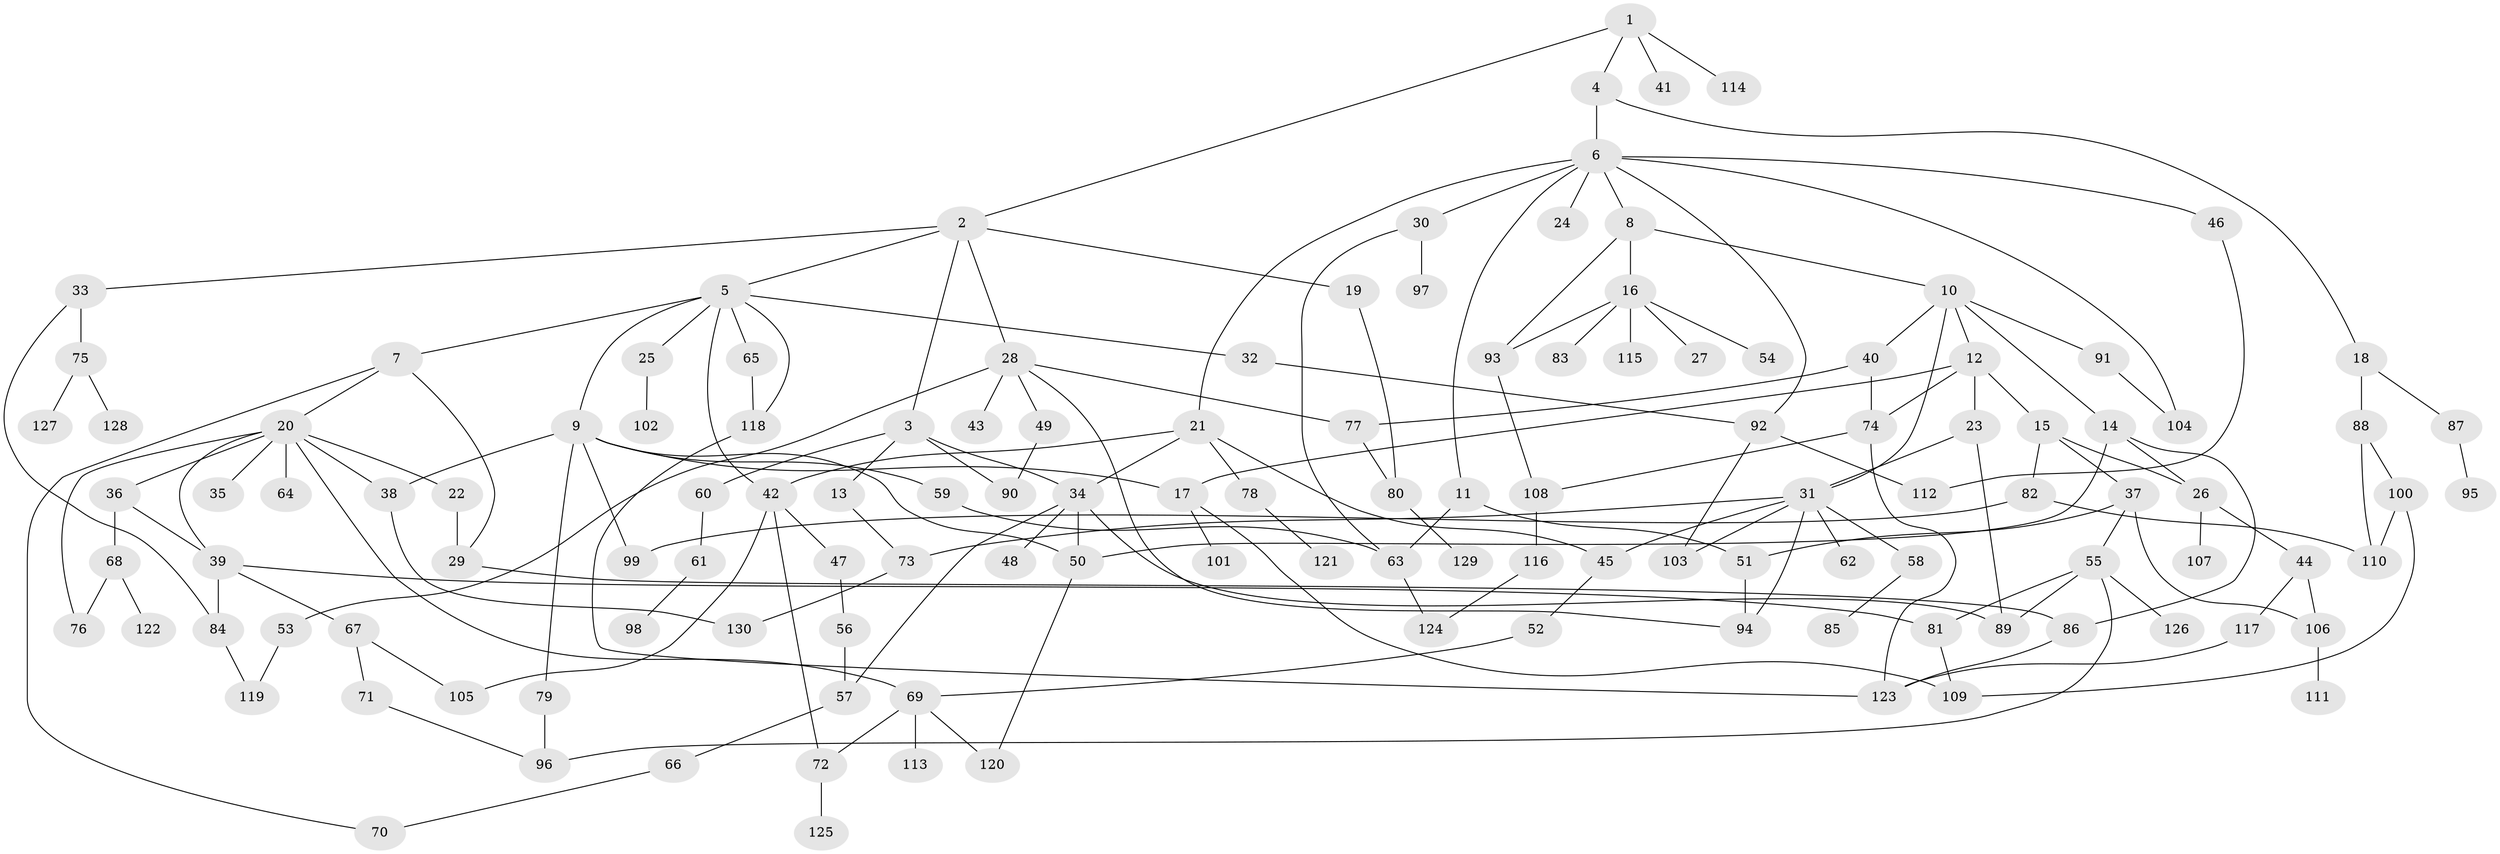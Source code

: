 // Generated by graph-tools (version 1.1) at 2025/49/03/09/25 03:49:23]
// undirected, 130 vertices, 183 edges
graph export_dot {
graph [start="1"]
  node [color=gray90,style=filled];
  1;
  2;
  3;
  4;
  5;
  6;
  7;
  8;
  9;
  10;
  11;
  12;
  13;
  14;
  15;
  16;
  17;
  18;
  19;
  20;
  21;
  22;
  23;
  24;
  25;
  26;
  27;
  28;
  29;
  30;
  31;
  32;
  33;
  34;
  35;
  36;
  37;
  38;
  39;
  40;
  41;
  42;
  43;
  44;
  45;
  46;
  47;
  48;
  49;
  50;
  51;
  52;
  53;
  54;
  55;
  56;
  57;
  58;
  59;
  60;
  61;
  62;
  63;
  64;
  65;
  66;
  67;
  68;
  69;
  70;
  71;
  72;
  73;
  74;
  75;
  76;
  77;
  78;
  79;
  80;
  81;
  82;
  83;
  84;
  85;
  86;
  87;
  88;
  89;
  90;
  91;
  92;
  93;
  94;
  95;
  96;
  97;
  98;
  99;
  100;
  101;
  102;
  103;
  104;
  105;
  106;
  107;
  108;
  109;
  110;
  111;
  112;
  113;
  114;
  115;
  116;
  117;
  118;
  119;
  120;
  121;
  122;
  123;
  124;
  125;
  126;
  127;
  128;
  129;
  130;
  1 -- 2;
  1 -- 4;
  1 -- 41;
  1 -- 114;
  2 -- 3;
  2 -- 5;
  2 -- 19;
  2 -- 28;
  2 -- 33;
  3 -- 13;
  3 -- 60;
  3 -- 90;
  3 -- 34;
  4 -- 6;
  4 -- 18;
  5 -- 7;
  5 -- 9;
  5 -- 25;
  5 -- 32;
  5 -- 42;
  5 -- 65;
  5 -- 118;
  6 -- 8;
  6 -- 11;
  6 -- 21;
  6 -- 24;
  6 -- 30;
  6 -- 46;
  6 -- 104;
  6 -- 92;
  7 -- 20;
  7 -- 29;
  7 -- 70;
  8 -- 10;
  8 -- 16;
  8 -- 93;
  9 -- 17;
  9 -- 38;
  9 -- 59;
  9 -- 79;
  9 -- 50;
  9 -- 99;
  10 -- 12;
  10 -- 14;
  10 -- 40;
  10 -- 91;
  10 -- 31;
  11 -- 51;
  11 -- 63;
  12 -- 15;
  12 -- 23;
  12 -- 74;
  12 -- 17;
  13 -- 73;
  14 -- 50;
  14 -- 86;
  14 -- 26;
  15 -- 26;
  15 -- 37;
  15 -- 82;
  16 -- 27;
  16 -- 54;
  16 -- 83;
  16 -- 93;
  16 -- 115;
  17 -- 101;
  17 -- 109;
  18 -- 87;
  18 -- 88;
  19 -- 80;
  20 -- 22;
  20 -- 35;
  20 -- 36;
  20 -- 39;
  20 -- 64;
  20 -- 76;
  20 -- 38;
  20 -- 69;
  21 -- 34;
  21 -- 45;
  21 -- 78;
  21 -- 42;
  22 -- 29;
  23 -- 31;
  23 -- 89;
  25 -- 102;
  26 -- 44;
  26 -- 107;
  28 -- 43;
  28 -- 49;
  28 -- 53;
  28 -- 94;
  28 -- 77;
  29 -- 86;
  30 -- 63;
  30 -- 97;
  31 -- 58;
  31 -- 62;
  31 -- 73;
  31 -- 103;
  31 -- 94;
  31 -- 45;
  32 -- 92;
  33 -- 75;
  33 -- 84;
  34 -- 48;
  34 -- 57;
  34 -- 89;
  34 -- 50;
  36 -- 68;
  36 -- 39;
  37 -- 55;
  37 -- 106;
  37 -- 51;
  38 -- 130;
  39 -- 67;
  39 -- 84;
  39 -- 81;
  40 -- 74;
  40 -- 77;
  42 -- 47;
  42 -- 105;
  42 -- 72;
  44 -- 117;
  44 -- 106;
  45 -- 52;
  46 -- 112;
  47 -- 56;
  49 -- 90;
  50 -- 120;
  51 -- 94;
  52 -- 69;
  53 -- 119;
  55 -- 81;
  55 -- 126;
  55 -- 96;
  55 -- 89;
  56 -- 57;
  57 -- 66;
  58 -- 85;
  59 -- 63;
  60 -- 61;
  61 -- 98;
  63 -- 124;
  65 -- 118;
  66 -- 70;
  67 -- 71;
  67 -- 105;
  68 -- 122;
  68 -- 76;
  69 -- 72;
  69 -- 113;
  69 -- 120;
  71 -- 96;
  72 -- 125;
  73 -- 130;
  74 -- 108;
  74 -- 123;
  75 -- 127;
  75 -- 128;
  77 -- 80;
  78 -- 121;
  79 -- 96;
  80 -- 129;
  81 -- 109;
  82 -- 99;
  82 -- 110;
  84 -- 119;
  86 -- 123;
  87 -- 95;
  88 -- 100;
  88 -- 110;
  91 -- 104;
  92 -- 112;
  92 -- 103;
  93 -- 108;
  100 -- 110;
  100 -- 109;
  106 -- 111;
  108 -- 116;
  116 -- 124;
  117 -- 123;
  118 -- 123;
}
